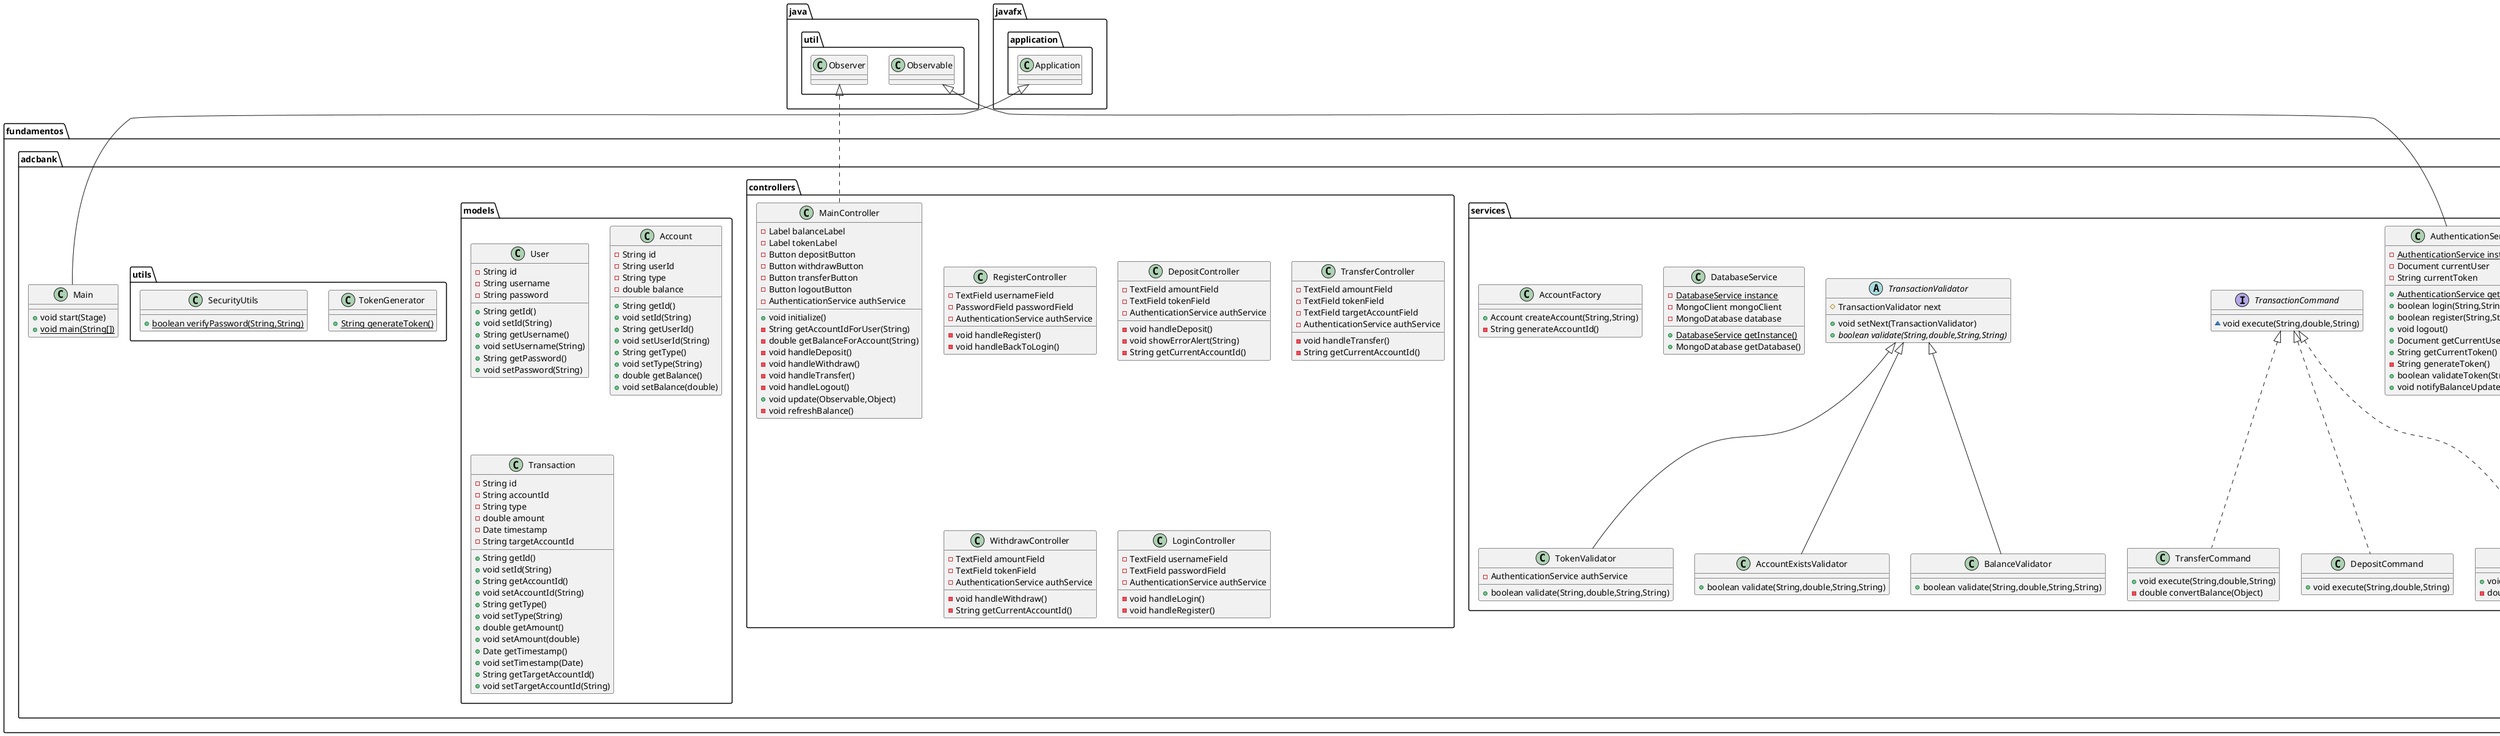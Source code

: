 @startuml
class fundamentos.adcbank.services.AuthenticationService {
- {static} AuthenticationService instance
- Document currentUser
- String currentToken
+ {static} AuthenticationService getInstance()
+ boolean login(String,String)
+ boolean register(String,String)
+ void logout()
+ Document getCurrentUser()
+ String getCurrentToken()
- String generateToken()
+ boolean validateToken(String)
+ void notifyBalanceUpdate()
}


class fundamentos.adcbank.services.TokenValidator {
- AuthenticationService authService
+ boolean validate(String,double,String,String)
}


class fundamentos.adcbank.controllers.RegisterController {
- TextField usernameField
- PasswordField passwordField
- AuthenticationService authService
- void handleRegister()
- void handleBackToLogin()
}


class fundamentos.adcbank.models.User {
- String id
- String username
- String password
+ String getId()
+ void setId(String)
+ String getUsername()
+ void setUsername(String)
+ String getPassword()
+ void setPassword(String)
}


class fundamentos.adcbank.controllers.DepositController {
- TextField amountField
- TextField tokenField
- AuthenticationService authService
- void handleDeposit()
- void showErrorAlert(String)
- String getCurrentAccountId()
}


class fundamentos.adcbank.utils.TokenGenerator {
+ {static} String generateToken()
}

class fundamentos.adcbank.services.AccountExistsValidator {
+ boolean validate(String,double,String,String)
}

class fundamentos.adcbank.controllers.MainController {
- Label balanceLabel
- Label tokenLabel
- Button depositButton
- Button withdrawButton
- Button transferButton
- Button logoutButton
- AuthenticationService authService
+ void initialize()
- String getAccountIdForUser(String)
- double getBalanceForAccount(String)
- void handleDeposit()
- void handleWithdraw()
- void handleTransfer()
- void handleLogout()
+ void update(Observable,Object)
- void refreshBalance()
}


class fundamentos.adcbank.controllers.TransferController {
- TextField amountField
- TextField tokenField
- TextField targetAccountField
- AuthenticationService authService
- void handleTransfer()
- String getCurrentAccountId()
}


interface fundamentos.adcbank.services.TransactionCommand {
~ void execute(String,double,String)
}

abstract class fundamentos.adcbank.services.TransactionValidator {
# TransactionValidator next
+ void setNext(TransactionValidator)
+ {abstract}boolean validate(String,double,String,String)
}


class fundamentos.adcbank.Main {
+ void start(Stage)
+ {static} void main(String[])
}

class fundamentos.adcbank.services.DatabaseService {
- {static} DatabaseService instance
- MongoClient mongoClient
- MongoDatabase database
+ {static} DatabaseService getInstance()
+ MongoDatabase getDatabase()
}


class fundamentos.adcbank.utils.SecurityUtils {
+ {static} boolean verifyPassword(String,String)
}

class fundamentos.adcbank.models.Account {
- String id
- String userId
- String type
- double balance
+ String getId()
+ void setId(String)
+ String getUserId()
+ void setUserId(String)
+ String getType()
+ void setType(String)
+ double getBalance()
+ void setBalance(double)
}


class fundamentos.adcbank.services.AccountFactory {
+ Account createAccount(String,String)
- String generateAccountId()
}

class fundamentos.adcbank.services.TransferCommand {
+ void execute(String,double,String)
- double convertBalance(Object)
}

class fundamentos.adcbank.services.DepositCommand {
+ void execute(String,double,String)
}

class fundamentos.adcbank.models.Transaction {
- String id
- String accountId
- String type
- double amount
- Date timestamp
- String targetAccountId
+ String getId()
+ void setId(String)
+ String getAccountId()
+ void setAccountId(String)
+ String getType()
+ void setType(String)
+ double getAmount()
+ void setAmount(double)
+ Date getTimestamp()
+ void setTimestamp(Date)
+ String getTargetAccountId()
+ void setTargetAccountId(String)
}


class fundamentos.adcbank.controllers.WithdrawController {
- TextField amountField
- TextField tokenField
- AuthenticationService authService
- void handleWithdraw()
- String getCurrentAccountId()
}


class fundamentos.adcbank.controllers.LoginController {
- TextField usernameField
- TextField passwordField
- AuthenticationService authService
- void handleLogin()
- void handleRegister()
}


class fundamentos.adcbank.services.WithdrawCommand {
+ void execute(String,double,String)
- double convertBalance(Object)
}

class fundamentos.adcbank.services.BalanceValidator {
+ boolean validate(String,double,String,String)
}



java.util.Observable <|-- fundamentos.adcbank.services.AuthenticationService
fundamentos.adcbank.services.TransactionValidator <|-- fundamentos.adcbank.services.TokenValidator
fundamentos.adcbank.services.TransactionValidator <|-- fundamentos.adcbank.services.AccountExistsValidator
java.util.Observer <|.. fundamentos.adcbank.controllers.MainController
javafx.application.Application <|-- fundamentos.adcbank.Main
fundamentos.adcbank.services.TransactionCommand <|.. fundamentos.adcbank.services.TransferCommand
fundamentos.adcbank.services.TransactionCommand <|.. fundamentos.adcbank.services.DepositCommand
fundamentos.adcbank.services.TransactionCommand <|.. fundamentos.adcbank.services.WithdrawCommand
fundamentos.adcbank.services.TransactionValidator <|-- fundamentos.adcbank.services.BalanceValidator
@enduml
